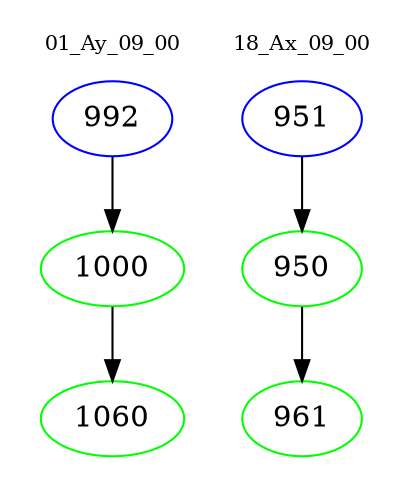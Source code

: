 digraph{
subgraph cluster_0 {
color = white
label = "01_Ay_09_00";
fontsize=10;
T0_992 [label="992", color="blue"]
T0_992 -> T0_1000 [color="black"]
T0_1000 [label="1000", color="green"]
T0_1000 -> T0_1060 [color="black"]
T0_1060 [label="1060", color="green"]
}
subgraph cluster_1 {
color = white
label = "18_Ax_09_00";
fontsize=10;
T1_951 [label="951", color="blue"]
T1_951 -> T1_950 [color="black"]
T1_950 [label="950", color="green"]
T1_950 -> T1_961 [color="black"]
T1_961 [label="961", color="green"]
}
}
